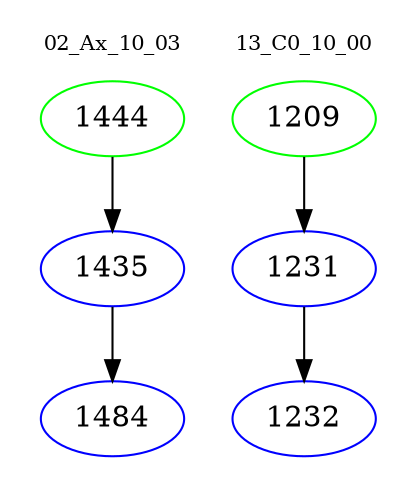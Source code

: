 digraph{
subgraph cluster_0 {
color = white
label = "02_Ax_10_03";
fontsize=10;
T0_1444 [label="1444", color="green"]
T0_1444 -> T0_1435 [color="black"]
T0_1435 [label="1435", color="blue"]
T0_1435 -> T0_1484 [color="black"]
T0_1484 [label="1484", color="blue"]
}
subgraph cluster_1 {
color = white
label = "13_C0_10_00";
fontsize=10;
T1_1209 [label="1209", color="green"]
T1_1209 -> T1_1231 [color="black"]
T1_1231 [label="1231", color="blue"]
T1_1231 -> T1_1232 [color="black"]
T1_1232 [label="1232", color="blue"]
}
}

